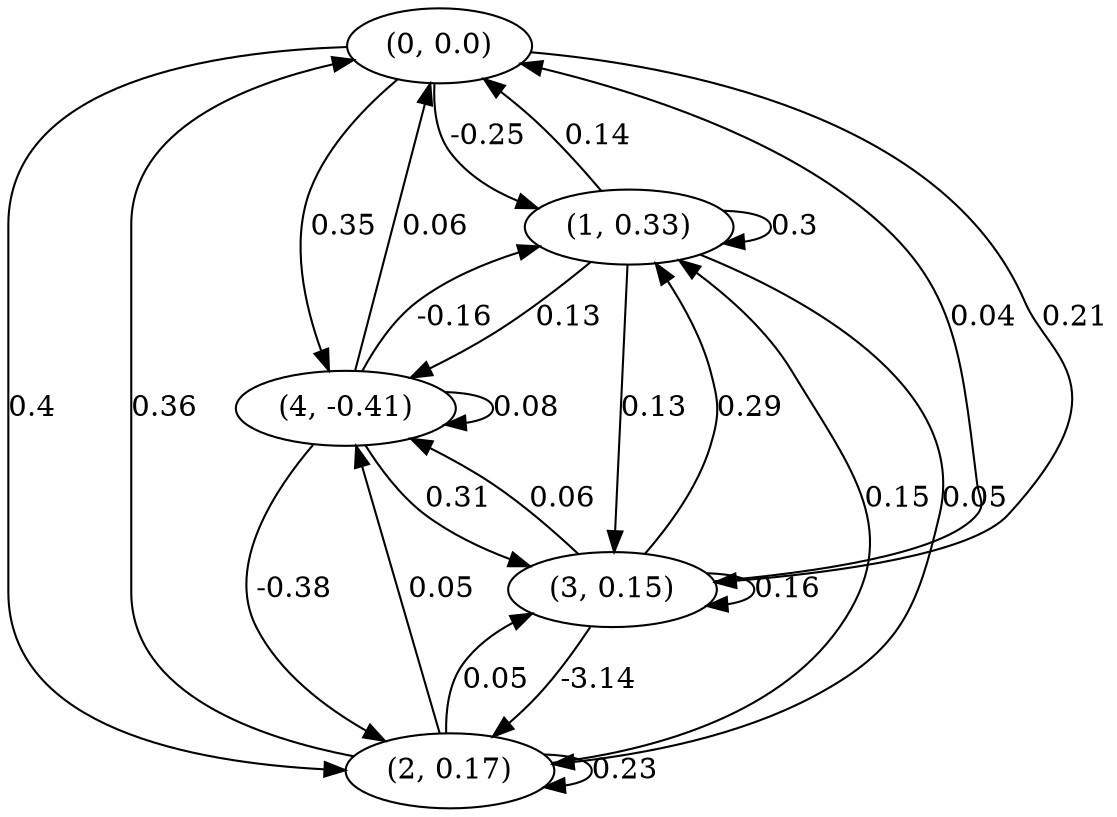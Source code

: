 digraph {
    0 [ label = "(0, 0.0)" ]
    1 [ label = "(1, 0.33)" ]
    2 [ label = "(2, 0.17)" ]
    3 [ label = "(3, 0.15)" ]
    4 [ label = "(4, -0.41)" ]
    1 -> 1 [ label = "0.3" ]
    2 -> 2 [ label = "0.23" ]
    3 -> 3 [ label = "0.16" ]
    4 -> 4 [ label = "0.08" ]
    1 -> 0 [ label = "0.14" ]
    2 -> 0 [ label = "0.36" ]
    3 -> 0 [ label = "0.04" ]
    4 -> 0 [ label = "0.06" ]
    0 -> 1 [ label = "-0.25" ]
    2 -> 1 [ label = "0.15" ]
    3 -> 1 [ label = "0.29" ]
    4 -> 1 [ label = "-0.16" ]
    0 -> 2 [ label = "0.4" ]
    1 -> 2 [ label = "0.05" ]
    3 -> 2 [ label = "-3.14" ]
    4 -> 2 [ label = "-0.38" ]
    0 -> 3 [ label = "0.21" ]
    1 -> 3 [ label = "0.13" ]
    2 -> 3 [ label = "0.05" ]
    4 -> 3 [ label = "0.31" ]
    0 -> 4 [ label = "0.35" ]
    1 -> 4 [ label = "0.13" ]
    2 -> 4 [ label = "0.05" ]
    3 -> 4 [ label = "0.06" ]
}

